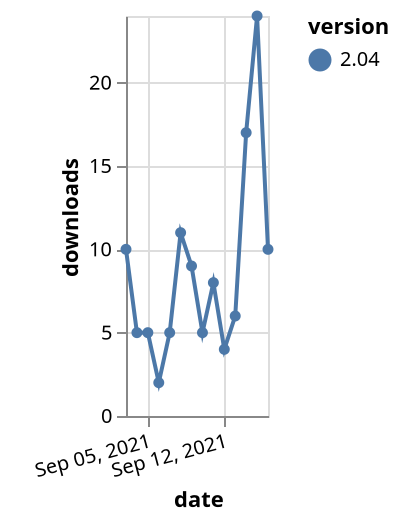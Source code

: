 {"$schema": "https://vega.github.io/schema/vega-lite/v5.json", "description": "A simple bar chart with embedded data.", "data": {"values": [{"date": "2021-09-03", "total": 2847, "delta": 10, "version": "2.04"}, {"date": "2021-09-04", "total": 2852, "delta": 5, "version": "2.04"}, {"date": "2021-09-05", "total": 2857, "delta": 5, "version": "2.04"}, {"date": "2021-09-06", "total": 2859, "delta": 2, "version": "2.04"}, {"date": "2021-09-07", "total": 2864, "delta": 5, "version": "2.04"}, {"date": "2021-09-08", "total": 2875, "delta": 11, "version": "2.04"}, {"date": "2021-09-09", "total": 2884, "delta": 9, "version": "2.04"}, {"date": "2021-09-10", "total": 2889, "delta": 5, "version": "2.04"}, {"date": "2021-09-11", "total": 2897, "delta": 8, "version": "2.04"}, {"date": "2021-09-12", "total": 2901, "delta": 4, "version": "2.04"}, {"date": "2021-09-13", "total": 2907, "delta": 6, "version": "2.04"}, {"date": "2021-09-14", "total": 2924, "delta": 17, "version": "2.04"}, {"date": "2021-09-15", "total": 2948, "delta": 24, "version": "2.04"}, {"date": "2021-09-16", "total": 2958, "delta": 10, "version": "2.04"}]}, "width": "container", "mark": {"type": "line", "point": {"filled": true}}, "encoding": {"x": {"field": "date", "type": "temporal", "timeUnit": "yearmonthdate", "title": "date", "axis": {"labelAngle": -15}}, "y": {"field": "delta", "type": "quantitative", "title": "downloads"}, "color": {"field": "version", "type": "nominal"}, "tooltip": {"field": "delta"}}}